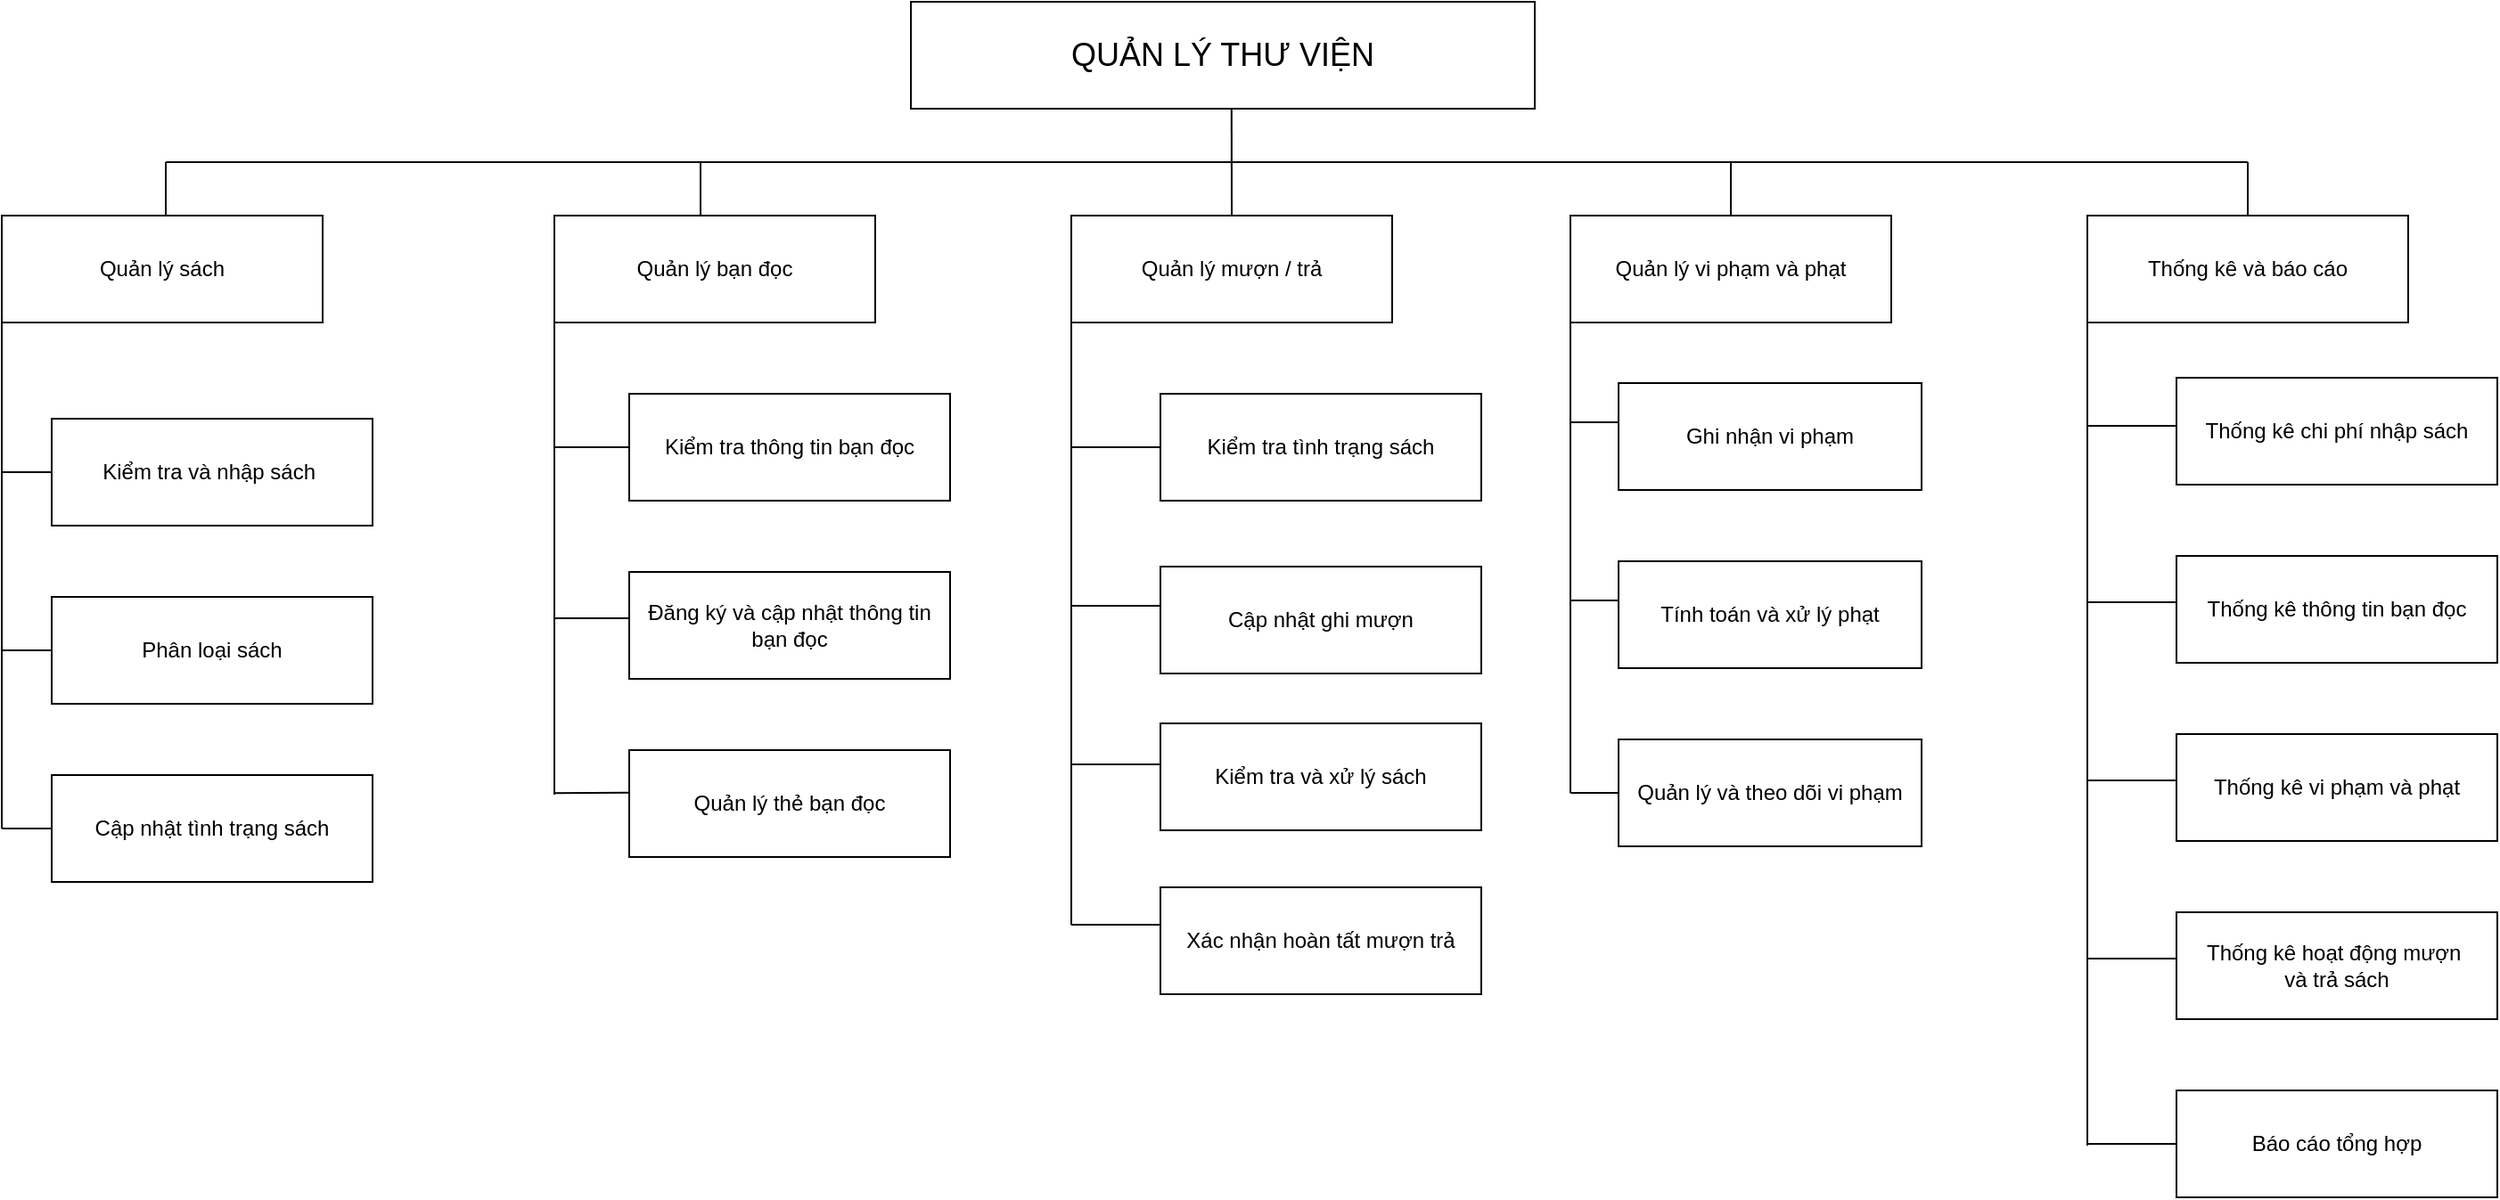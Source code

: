 <mxfile version="26.1.0" pages="3">
  <diagram name="Phân cấp chức năng" id="_n4B84nu8X2jc_6iNdUY">
    <mxGraphModel dx="1518" dy="614" grid="0" gridSize="10" guides="1" tooltips="1" connect="1" arrows="1" fold="1" page="1" pageScale="1" pageWidth="827" pageHeight="1169" math="0" shadow="0">
      <root>
        <mxCell id="0" />
        <mxCell id="1" parent="0" />
        <mxCell id="e5DzJvZXWIPCXWis4og--44" value="&lt;font style=&quot;font-size: 18px;&quot;&gt;QUẢN LÝ THƯ VIỆN&lt;/font&gt;" style="rounded=0;whiteSpace=wrap;html=1;" parent="1" vertex="1">
          <mxGeometry x="730" y="250" width="350" height="60" as="geometry" />
        </mxCell>
        <mxCell id="e5DzJvZXWIPCXWis4og--45" value="Thống kê và báo cáo" style="rounded=0;whiteSpace=wrap;html=1;" parent="1" vertex="1">
          <mxGeometry x="1390" y="370" width="180" height="60" as="geometry" />
        </mxCell>
        <mxCell id="e5DzJvZXWIPCXWis4og--46" value="Quản lý vi phạm và phạt" style="rounded=0;whiteSpace=wrap;html=1;" parent="1" vertex="1">
          <mxGeometry x="1100" y="370" width="180" height="60" as="geometry" />
        </mxCell>
        <mxCell id="e5DzJvZXWIPCXWis4og--47" value="Quản lý mượn / trả" style="rounded=0;whiteSpace=wrap;html=1;" parent="1" vertex="1">
          <mxGeometry x="820" y="370" width="180" height="60" as="geometry" />
        </mxCell>
        <mxCell id="e5DzJvZXWIPCXWis4og--48" value="Quản lý bạn đọc" style="rounded=0;whiteSpace=wrap;html=1;" parent="1" vertex="1">
          <mxGeometry x="530" y="370" width="180" height="60" as="geometry" />
        </mxCell>
        <mxCell id="e5DzJvZXWIPCXWis4og--49" value="Quản lý sách" style="rounded=0;whiteSpace=wrap;html=1;" parent="1" vertex="1">
          <mxGeometry x="220" y="370" width="180" height="60" as="geometry" />
        </mxCell>
        <mxCell id="e5DzJvZXWIPCXWis4og--50" value="Cập nhật tình trạng sách" style="rounded=0;whiteSpace=wrap;html=1;" parent="1" vertex="1">
          <mxGeometry x="248" y="684" width="180" height="60" as="geometry" />
        </mxCell>
        <mxCell id="e5DzJvZXWIPCXWis4og--51" value="Phân loại sách" style="rounded=0;whiteSpace=wrap;html=1;" parent="1" vertex="1">
          <mxGeometry x="248" y="584" width="180" height="60" as="geometry" />
        </mxCell>
        <mxCell id="e5DzJvZXWIPCXWis4og--52" value="Kiểm tra và nhập sách&amp;nbsp;" style="rounded=0;whiteSpace=wrap;html=1;" parent="1" vertex="1">
          <mxGeometry x="248" y="484" width="180" height="60" as="geometry" />
        </mxCell>
        <mxCell id="e5DzJvZXWIPCXWis4og--54" value="Quản lý thẻ bạn đọc" style="rounded=0;whiteSpace=wrap;html=1;" parent="1" vertex="1">
          <mxGeometry x="572" y="670" width="180" height="60" as="geometry" />
        </mxCell>
        <mxCell id="e5DzJvZXWIPCXWis4og--55" value="Đăng ký và cập nhật thông tin bạn đọc" style="rounded=0;whiteSpace=wrap;html=1;" parent="1" vertex="1">
          <mxGeometry x="572" y="570" width="180" height="60" as="geometry" />
        </mxCell>
        <mxCell id="e5DzJvZXWIPCXWis4og--56" value="Kiểm tra thông tin bạn đọc" style="rounded=0;whiteSpace=wrap;html=1;" parent="1" vertex="1">
          <mxGeometry x="572" y="470" width="180" height="60" as="geometry" />
        </mxCell>
        <mxCell id="e5DzJvZXWIPCXWis4og--57" value="Cập nhật ghi mượn" style="rounded=0;whiteSpace=wrap;html=1;" parent="1" vertex="1">
          <mxGeometry x="870" y="567" width="180" height="60" as="geometry" />
        </mxCell>
        <mxCell id="e5DzJvZXWIPCXWis4og--58" value="Kiểm tra tình trạng sách" style="rounded=0;whiteSpace=wrap;html=1;" parent="1" vertex="1">
          <mxGeometry x="870" y="470" width="180" height="60" as="geometry" />
        </mxCell>
        <mxCell id="e5DzJvZXWIPCXWis4og--59" value="Thống kê thông tin bạn đọc" style="rounded=0;whiteSpace=wrap;html=1;" parent="1" vertex="1">
          <mxGeometry x="1440" y="561" width="180" height="60" as="geometry" />
        </mxCell>
        <mxCell id="e5DzJvZXWIPCXWis4og--60" value="Thống kê chi phí nhập sách" style="rounded=0;whiteSpace=wrap;html=1;" parent="1" vertex="1">
          <mxGeometry x="1440" y="461" width="180" height="60" as="geometry" />
        </mxCell>
        <mxCell id="e5DzJvZXWIPCXWis4og--61" value="Ghi nhận vi phạm" style="whiteSpace=wrap;html=1;" parent="1" vertex="1">
          <mxGeometry x="1127" y="464" width="170" height="60" as="geometry" />
        </mxCell>
        <mxCell id="e5DzJvZXWIPCXWis4og--62" value="Tính toán và xử lý phạt" style="whiteSpace=wrap;html=1;" parent="1" vertex="1">
          <mxGeometry x="1127" y="564" width="170" height="60" as="geometry" />
        </mxCell>
        <mxCell id="e5DzJvZXWIPCXWis4og--63" value="" style="endArrow=none;html=1;rounded=0;" parent="1" edge="1">
          <mxGeometry width="50" height="50" relative="1" as="geometry">
            <mxPoint x="312" y="340" as="sourcePoint" />
            <mxPoint x="1480" y="340" as="targetPoint" />
            <Array as="points" />
          </mxGeometry>
        </mxCell>
        <mxCell id="e5DzJvZXWIPCXWis4og--64" value="" style="endArrow=none;html=1;rounded=0;exitX=0;exitY=1;exitDx=0;exitDy=0;" parent="1" edge="1" source="e5DzJvZXWIPCXWis4og--49">
          <mxGeometry width="50" height="50" relative="1" as="geometry">
            <mxPoint x="220" y="439" as="sourcePoint" />
            <mxPoint x="220" y="714" as="targetPoint" />
            <Array as="points" />
          </mxGeometry>
        </mxCell>
        <mxCell id="e5DzJvZXWIPCXWis4og--77" value="" style="endArrow=none;html=1;rounded=0;entryX=0.514;entryY=1;entryDx=0;entryDy=0;entryPerimeter=0;" parent="1" target="e5DzJvZXWIPCXWis4og--44" edge="1">
          <mxGeometry width="50" height="50" relative="1" as="geometry">
            <mxPoint x="910" y="370" as="sourcePoint" />
            <mxPoint x="935" y="320" as="targetPoint" />
            <Array as="points" />
          </mxGeometry>
        </mxCell>
        <mxCell id="e5DzJvZXWIPCXWis4og--86" value="Quản lý và theo dõi vi phạm" style="whiteSpace=wrap;html=1;" parent="1" vertex="1">
          <mxGeometry x="1127" y="664" width="170" height="60" as="geometry" />
        </mxCell>
        <mxCell id="a_NGk-5f53Yjyfvm1Tsn-2" value="Kiểm tra và xử lý sách" style="rounded=0;whiteSpace=wrap;html=1;" parent="1" vertex="1">
          <mxGeometry x="870" y="655" width="180" height="60" as="geometry" />
        </mxCell>
        <mxCell id="a_NGk-5f53Yjyfvm1Tsn-3" value="Xác nhận hoàn tất mượn trả" style="rounded=0;whiteSpace=wrap;html=1;" parent="1" vertex="1">
          <mxGeometry x="870" y="747" width="180" height="60" as="geometry" />
        </mxCell>
        <mxCell id="a_NGk-5f53Yjyfvm1Tsn-4" value="Thống kê vi phạm và phạt" style="rounded=0;whiteSpace=wrap;html=1;" parent="1" vertex="1">
          <mxGeometry x="1440" y="661" width="180" height="60" as="geometry" />
        </mxCell>
        <mxCell id="a_NGk-5f53Yjyfvm1Tsn-5" value="Thống kê hoạt động mượn&amp;nbsp;&lt;div&gt;và trả sách&lt;/div&gt;" style="rounded=0;whiteSpace=wrap;html=1;" parent="1" vertex="1">
          <mxGeometry x="1440" y="761" width="180" height="60" as="geometry" />
        </mxCell>
        <mxCell id="a_NGk-5f53Yjyfvm1Tsn-6" value="Báo cáo tổng hợp" style="rounded=0;whiteSpace=wrap;html=1;" parent="1" vertex="1">
          <mxGeometry x="1440" y="861" width="180" height="60" as="geometry" />
        </mxCell>
        <mxCell id="gLcyVrvfrJAAX0wr8fs8-7" value="" style="endArrow=none;html=1;rounded=0;entryX=0;entryY=0.5;entryDx=0;entryDy=0;" parent="1" target="e5DzJvZXWIPCXWis4og--56" edge="1">
          <mxGeometry width="50" height="50" relative="1" as="geometry">
            <mxPoint x="530" y="597" as="sourcePoint" />
            <mxPoint x="910" y="610" as="targetPoint" />
            <Array as="points">
              <mxPoint x="530" y="500" />
            </Array>
          </mxGeometry>
        </mxCell>
        <mxCell id="gLcyVrvfrJAAX0wr8fs8-9" value="" style="endArrow=none;html=1;rounded=0;entryX=0;entryY=0.5;entryDx=0;entryDy=0;" parent="1" edge="1">
          <mxGeometry width="50" height="50" relative="1" as="geometry">
            <mxPoint x="530" y="694.1" as="sourcePoint" />
            <mxPoint x="572" y="693.86" as="targetPoint" />
          </mxGeometry>
        </mxCell>
        <mxCell id="gLcyVrvfrJAAX0wr8fs8-12" value="" style="endArrow=none;html=1;rounded=0;" parent="1" edge="1">
          <mxGeometry width="50" height="50" relative="1" as="geometry">
            <mxPoint x="612" y="340" as="sourcePoint" />
            <mxPoint x="612" y="370" as="targetPoint" />
          </mxGeometry>
        </mxCell>
        <mxCell id="gLcyVrvfrJAAX0wr8fs8-13" value="" style="endArrow=none;html=1;rounded=0;entryX=0.5;entryY=0;entryDx=0;entryDy=0;" parent="1" target="e5DzJvZXWIPCXWis4og--46" edge="1">
          <mxGeometry width="50" height="50" relative="1" as="geometry">
            <mxPoint x="1190" y="340" as="sourcePoint" />
            <mxPoint x="910" y="610" as="targetPoint" />
          </mxGeometry>
        </mxCell>
        <mxCell id="gLcyVrvfrJAAX0wr8fs8-14" value="" style="endArrow=none;html=1;rounded=0;entryX=0.5;entryY=0;entryDx=0;entryDy=0;" parent="1" target="e5DzJvZXWIPCXWis4og--45" edge="1">
          <mxGeometry width="50" height="50" relative="1" as="geometry">
            <mxPoint x="1480" y="340" as="sourcePoint" />
            <mxPoint x="910" y="610" as="targetPoint" />
          </mxGeometry>
        </mxCell>
        <mxCell id="gLcyVrvfrJAAX0wr8fs8-23" value="" style="endArrow=none;html=1;rounded=0;" parent="1" edge="1">
          <mxGeometry width="50" height="50" relative="1" as="geometry">
            <mxPoint x="1100" y="586" as="sourcePoint" />
            <mxPoint x="1127" y="486" as="targetPoint" />
            <Array as="points">
              <mxPoint x="1100" y="486" />
            </Array>
          </mxGeometry>
        </mxCell>
        <mxCell id="gLcyVrvfrJAAX0wr8fs8-28" value="" style="endArrow=none;html=1;rounded=0;entryX=0;entryY=0.5;entryDx=0;entryDy=0;" parent="1" edge="1">
          <mxGeometry width="50" height="50" relative="1" as="geometry">
            <mxPoint x="1390" y="588" as="sourcePoint" />
            <mxPoint x="1440" y="488" as="targetPoint" />
            <Array as="points">
              <mxPoint x="1390" y="488" />
            </Array>
          </mxGeometry>
        </mxCell>
        <mxCell id="gLcyVrvfrJAAX0wr8fs8-29" value="" style="endArrow=none;html=1;rounded=0;entryX=0;entryY=0.5;entryDx=0;entryDy=0;" parent="1" edge="1">
          <mxGeometry width="50" height="50" relative="1" as="geometry">
            <mxPoint x="1390" y="687" as="sourcePoint" />
            <mxPoint x="1440" y="587" as="targetPoint" />
            <Array as="points">
              <mxPoint x="1390" y="587" />
            </Array>
          </mxGeometry>
        </mxCell>
        <mxCell id="gLcyVrvfrJAAX0wr8fs8-30" value="" style="endArrow=none;html=1;rounded=0;entryX=0;entryY=0.5;entryDx=0;entryDy=0;" parent="1" edge="1">
          <mxGeometry width="50" height="50" relative="1" as="geometry">
            <mxPoint x="1390" y="787" as="sourcePoint" />
            <mxPoint x="1440" y="687" as="targetPoint" />
            <Array as="points">
              <mxPoint x="1390" y="687" />
            </Array>
          </mxGeometry>
        </mxCell>
        <mxCell id="gLcyVrvfrJAAX0wr8fs8-31" value="" style="endArrow=none;html=1;rounded=0;entryX=0;entryY=0.5;entryDx=0;entryDy=0;" parent="1" edge="1">
          <mxGeometry width="50" height="50" relative="1" as="geometry">
            <mxPoint x="1390" y="892" as="sourcePoint" />
            <mxPoint x="1440" y="787" as="targetPoint" />
            <Array as="points">
              <mxPoint x="1390" y="787" />
            </Array>
          </mxGeometry>
        </mxCell>
        <mxCell id="kTkNBQ2CiYqTOgItUUKi-1" value="" style="endArrow=none;html=1;rounded=0;" edge="1" parent="1">
          <mxGeometry width="50" height="50" relative="1" as="geometry">
            <mxPoint x="312" y="370" as="sourcePoint" />
            <mxPoint x="312" y="340" as="targetPoint" />
          </mxGeometry>
        </mxCell>
        <mxCell id="kTkNBQ2CiYqTOgItUUKi-2" value="" style="endArrow=none;html=1;rounded=0;exitX=0;exitY=0.5;exitDx=0;exitDy=0;" edge="1" parent="1" source="e5DzJvZXWIPCXWis4og--52">
          <mxGeometry width="50" height="50" relative="1" as="geometry">
            <mxPoint x="675" y="682" as="sourcePoint" />
            <mxPoint x="220" y="514" as="targetPoint" />
          </mxGeometry>
        </mxCell>
        <mxCell id="kTkNBQ2CiYqTOgItUUKi-3" value="" style="endArrow=none;html=1;rounded=0;exitX=0;exitY=0.5;exitDx=0;exitDy=0;" edge="1" parent="1" source="e5DzJvZXWIPCXWis4og--51">
          <mxGeometry width="50" height="50" relative="1" as="geometry">
            <mxPoint x="675" y="782" as="sourcePoint" />
            <mxPoint x="220" y="614" as="targetPoint" />
          </mxGeometry>
        </mxCell>
        <mxCell id="kTkNBQ2CiYqTOgItUUKi-4" value="" style="endArrow=none;html=1;rounded=0;entryX=0;entryY=0.5;entryDx=0;entryDy=0;" edge="1" parent="1" target="e5DzJvZXWIPCXWis4og--50">
          <mxGeometry width="50" height="50" relative="1" as="geometry">
            <mxPoint x="220" y="714" as="sourcePoint" />
            <mxPoint x="725" y="732" as="targetPoint" />
          </mxGeometry>
        </mxCell>
        <mxCell id="kTkNBQ2CiYqTOgItUUKi-8" value="" style="endArrow=none;html=1;rounded=0;entryX=0;entryY=1;entryDx=0;entryDy=0;" edge="1" parent="1" target="e5DzJvZXWIPCXWis4og--45">
          <mxGeometry width="50" height="50" relative="1" as="geometry">
            <mxPoint x="1390" y="488" as="sourcePoint" />
            <mxPoint x="1323" y="483" as="targetPoint" />
          </mxGeometry>
        </mxCell>
        <mxCell id="kTkNBQ2CiYqTOgItUUKi-10" value="" style="endArrow=none;html=1;rounded=0;entryX=0;entryY=0.5;entryDx=0;entryDy=0;" edge="1" parent="1" target="a_NGk-5f53Yjyfvm1Tsn-6">
          <mxGeometry width="50" height="50" relative="1" as="geometry">
            <mxPoint x="1390" y="891" as="sourcePoint" />
            <mxPoint x="1323" y="783" as="targetPoint" />
          </mxGeometry>
        </mxCell>
        <mxCell id="kTkNBQ2CiYqTOgItUUKi-11" value="" style="endArrow=none;html=1;rounded=0;" edge="1" parent="1">
          <mxGeometry width="50" height="50" relative="1" as="geometry">
            <mxPoint x="1100" y="694" as="sourcePoint" />
            <mxPoint x="1127" y="586" as="targetPoint" />
            <Array as="points">
              <mxPoint x="1100" y="586" />
            </Array>
          </mxGeometry>
        </mxCell>
        <mxCell id="kTkNBQ2CiYqTOgItUUKi-13" value="" style="endArrow=none;html=1;rounded=0;exitX=0;exitY=0.5;exitDx=0;exitDy=0;" edge="1" parent="1" source="e5DzJvZXWIPCXWis4og--86">
          <mxGeometry width="50" height="50" relative="1" as="geometry">
            <mxPoint x="1152" y="668" as="sourcePoint" />
            <mxPoint x="1100" y="694" as="targetPoint" />
          </mxGeometry>
        </mxCell>
        <mxCell id="kTkNBQ2CiYqTOgItUUKi-14" value="" style="endArrow=none;html=1;rounded=0;entryX=0;entryY=1;entryDx=0;entryDy=0;" edge="1" parent="1" target="e5DzJvZXWIPCXWis4og--46">
          <mxGeometry width="50" height="50" relative="1" as="geometry">
            <mxPoint x="1100" y="489" as="sourcePoint" />
            <mxPoint x="1235" y="521" as="targetPoint" />
          </mxGeometry>
        </mxCell>
        <mxCell id="kTkNBQ2CiYqTOgItUUKi-15" value="" style="endArrow=none;html=1;rounded=0;entryX=0;entryY=0.5;entryDx=0;entryDy=0;" edge="1" parent="1" target="e5DzJvZXWIPCXWis4og--58">
          <mxGeometry width="50" height="50" relative="1" as="geometry">
            <mxPoint x="820" y="590" as="sourcePoint" />
            <mxPoint x="978" y="602" as="targetPoint" />
            <Array as="points">
              <mxPoint x="820" y="500" />
            </Array>
          </mxGeometry>
        </mxCell>
        <mxCell id="kTkNBQ2CiYqTOgItUUKi-16" value="" style="endArrow=none;html=1;rounded=0;entryX=0;entryY=1;entryDx=0;entryDy=0;" edge="1" parent="1" target="e5DzJvZXWIPCXWis4og--47">
          <mxGeometry width="50" height="50" relative="1" as="geometry">
            <mxPoint x="820" y="501" as="sourcePoint" />
            <mxPoint x="910" y="450" as="targetPoint" />
          </mxGeometry>
        </mxCell>
        <mxCell id="kTkNBQ2CiYqTOgItUUKi-17" value="" style="endArrow=none;html=1;rounded=0;entryX=0;entryY=0.5;entryDx=0;entryDy=0;" edge="1" parent="1">
          <mxGeometry width="50" height="50" relative="1" as="geometry">
            <mxPoint x="820" y="679" as="sourcePoint" />
            <mxPoint x="870" y="589" as="targetPoint" />
            <Array as="points">
              <mxPoint x="820" y="589" />
            </Array>
          </mxGeometry>
        </mxCell>
        <mxCell id="kTkNBQ2CiYqTOgItUUKi-18" value="" style="endArrow=none;html=1;rounded=0;entryX=0;entryY=0.5;entryDx=0;entryDy=0;" edge="1" parent="1">
          <mxGeometry width="50" height="50" relative="1" as="geometry">
            <mxPoint x="820" y="768" as="sourcePoint" />
            <mxPoint x="870" y="678" as="targetPoint" />
            <Array as="points">
              <mxPoint x="820" y="678" />
            </Array>
          </mxGeometry>
        </mxCell>
        <mxCell id="kTkNBQ2CiYqTOgItUUKi-19" value="" style="endArrow=none;html=1;rounded=0;" edge="1" parent="1">
          <mxGeometry width="50" height="50" relative="1" as="geometry">
            <mxPoint x="820" y="768" as="sourcePoint" />
            <mxPoint x="870" y="768" as="targetPoint" />
          </mxGeometry>
        </mxCell>
        <mxCell id="kTkNBQ2CiYqTOgItUUKi-20" value="" style="endArrow=none;html=1;rounded=0;entryX=0;entryY=1;entryDx=0;entryDy=0;" edge="1" parent="1" target="e5DzJvZXWIPCXWis4og--48">
          <mxGeometry width="50" height="50" relative="1" as="geometry">
            <mxPoint x="530" y="500" as="sourcePoint" />
            <mxPoint x="640" y="498" as="targetPoint" />
          </mxGeometry>
        </mxCell>
        <mxCell id="kTkNBQ2CiYqTOgItUUKi-21" value="" style="endArrow=none;html=1;rounded=0;entryX=0;entryY=0.5;entryDx=0;entryDy=0;" edge="1" parent="1">
          <mxGeometry width="50" height="50" relative="1" as="geometry">
            <mxPoint x="530" y="695" as="sourcePoint" />
            <mxPoint x="572" y="596" as="targetPoint" />
            <Array as="points">
              <mxPoint x="530" y="596" />
            </Array>
          </mxGeometry>
        </mxCell>
      </root>
    </mxGraphModel>
  </diagram>
  <diagram id="UzugZuTI9vcx36ahF7vp" name="Luồng DL mức ngữ cảnh">
    <mxGraphModel dx="1347" dy="522" grid="0" gridSize="10" guides="1" tooltips="1" connect="1" arrows="1" fold="1" page="0" pageScale="1" pageWidth="827" pageHeight="1169" math="0" shadow="0">
      <root>
        <mxCell id="0" />
        <mxCell id="1" parent="0" />
        <mxCell id="zxENbvOTIosoogbQQqjV-1" value="&lt;span style=&quot;color: rgba(0, 0, 0, 0); font-family: monospace; font-size: 0px; text-align: start;&quot;&gt;%3CmxGraphModel%3E%3Croot%3E%3CmxCell%20id%3D%220%22%2F%3E%3CmxCell%20id%3D%221%22%20parent%3D%220%22%2F%3E%3CmxCell%20id%3D%222%22%20value%3D%22%22%20style%3D%22endArrow%3Dclassic%3Bhtml%3D1%3Brounded%3D0%3BentryX%3D0.806%3BentryY%3D0.073%3BentryDx%3D0%3BentryDy%3D0%3BentryPerimeter%3D0%3B%22%20edge%3D%221%22%20target%3D%224%22%20parent%3D%221%22%3E%3CmxGeometry%20width%3D%2250%22%20height%3D%2250%22%20relative%3D%221%22%20as%3D%22geometry%22%3E%3CmxPoint%20x%3D%22940%22%20y%3D%22911%22%20as%3D%22sourcePoint%22%2F%3E%3CmxPoint%20x%3D%22630%22%20y%3D%22900%22%20as%3D%22targetPoint%22%2F%3E%3CArray%20as%3D%22points%22%3E%3CmxPoint%20x%3D%22940%22%20y%3D%22850%22%2F%3E%3CmxPoint%20x%3D%22660%22%20y%3D%22850%22%2F%3E%3C%2FArray%3E%3C%2FmxGeometry%3E%3C%2FmxCell%3E%3CmxCell%20id%3D%223%22%20value%3D%22S%C6%A1%20%C4%91%E1%BB%93%20lu%E1%BB%93ng%20d%E1%BB%AF%20li%E1%BB%87u%20m%E1%BB%A9c%20ng%E1%BB%AF%20c%E1%BA%A3nh%26amp%3Bnbsp%3B%22%20style%3D%22text%3Bhtml%3D1%3Balign%3Dcenter%3BverticalAlign%3Dmiddle%3Bresizable%3D0%3Bpoints%3D%5B%5D%3Bautosize%3D1%3BstrokeColor%3Dnone%3BfillColor%3Dnone%3B%22%20vertex%3D%221%22%20parent%3D%221%22%3E%3CmxGeometry%20x%3D%225%22%20y%3D%22780%22%20width%3D%22210%22%20height%3D%2230%22%20as%3D%22geometry%22%2F%3E%3C%2FmxCell%3E%3CmxCell%20id%3D%224%22%20value%3D%22H%E1%BB%86%20TH%E1%BB%90NG%20QU%E1%BA%A2N%20L%C3%9D%20TH%C6%AF%20VI%E1%BB%86N%22%20style%3D%22ellipse%3BwhiteSpace%3Dwrap%3Bhtml%3D1%3B%22%20vertex%3D%221%22%20parent%3D%221%22%3E%3CmxGeometry%20x%3D%22450%22%20y%3D%22890%22%20width%3D%22260%22%20height%3D%22110%22%20as%3D%22geometry%22%2F%3E%3C%2FmxCell%3E%3CmxCell%20id%3D%225%22%20value%3D%22B%E1%BA%A0N%20%C4%90%E1%BB%8CC%22%20style%3D%22rounded%3D0%3BwhiteSpace%3Dwrap%3Bhtml%3D1%3B%22%20vertex%3D%221%22%20parent%3D%221%22%3E%3CmxGeometry%20x%3D%22150%22%20y%3D%22915%22%20width%3D%22170%22%20height%3D%2260%22%20as%3D%22geometry%22%2F%3E%3C%2FmxCell%3E%3CmxCell%20id%3D%226%22%20value%3D%22NH%C3%80%20CUNG%20C%E1%BA%A4P%22%20style%3D%22rounded%3D0%3BwhiteSpace%3Dwrap%3Bhtml%3D1%3B%22%20vertex%3D%221%22%20parent%3D%221%22%3E%3CmxGeometry%20x%3D%22890%22%20y%3D%22910%22%20width%3D%22170%22%20height%3D%2260%22%20as%3D%22geometry%22%2F%3E%3C%2FmxCell%3E%3CmxCell%20id%3D%227%22%20value%3D%22Danh%20s%C3%A1ch%20t%C3%A0i%20li%E1%BB%87u%20b%E1%BB%95%20sung%22%20style%3D%22text%3Bhtml%3D1%3Balign%3Dcenter%3BverticalAlign%3Dmiddle%3Bresizable%3D0%3Bpoints%3D%5B%5D%3Bautosize%3D1%3BstrokeColor%3Dnone%3BfillColor%3Dnone%3B%22%20vertex%3D%221%22%20parent%3D%221%22%3E%3CmxGeometry%20x%3D%22710%22%20y%3D%22780%22%20width%3D%22160%22%20height%3D%2230%22%20as%3D%22geometry%22%2F%3E%3C%2FmxCell%3E%3CmxCell%20id%3D%228%22%20value%3D%22%22%20style%3D%22endArrow%3Dclassic%3Bhtml%3D1%3Brounded%3D0%3BexitX%3D0.541%3BexitY%3D-0.04%3BexitDx%3D0%3BexitDy%3D0%3BexitPerimeter%3D0%3B%22%20edge%3D%221%22%20source%3D%226%22%20parent%3D%221%22%3E%3CmxGeometry%20width%3D%2250%22%20height%3D%2250%22%20relative%3D%221%22%20as%3D%22geometry%22%3E%3CmxPoint%20x%3D%22980%22%20y%3D%22900%22%20as%3D%22sourcePoint%22%2F%3E%3CmxPoint%20x%3D%22620%22%20y%3D%22890%22%20as%3D%22targetPoint%22%2F%3E%3CArray%20as%3D%22points%22%3E%3CmxPoint%20x%3D%22980%22%20y%3D%22810%22%2F%3E%3CmxPoint%20x%3D%22620%22%20y%3D%22810%22%2F%3E%3C%2FArray%3E%3C%2FmxGeometry%3E%3C%2FmxCell%3E%3CmxCell%20id%3D%229%22%20value%3D%22Th%C3%B4ng%20tin%20ph%E1%BA%A3n%20h%E1%BB%93i%22%20style%3D%22text%3Bhtml%3D1%3Balign%3Dcenter%3BverticalAlign%3Dmiddle%3Bresizable%3D0%3Bpoints%3D%5B%5D%3Bautosize%3D1%3BstrokeColor%3Dnone%3BfillColor%3Dnone%3B%22%20vertex%3D%221%22%20parent%3D%221%22%3E%3CmxGeometry%20x%3D%22740%22%20y%3D%22820%22%20width%3D%22120%22%20height%3D%2230%22%20as%3D%22geometry%22%2F%3E%3C%2FmxCell%3E%3CmxCell%20id%3D%2210%22%20value%3D%22%22%20style%3D%22endArrow%3Dclassic%3Bhtml%3D1%3Brounded%3D0%3B%22%20edge%3D%221%22%20parent%3D%221%22%3E%3CmxGeometry%20width%3D%2250%22%20height%3D%2250%22%20relative%3D%221%22%20as%3D%22geometry%22%3E%3CmxPoint%20x%3D%22940%22%20y%3D%22980%22%20as%3D%22sourcePoint%22%2F%3E%3CmxPoint%20x%3D%22661%22%20y%3D%22990%22%20as%3D%22targetPoint%22%2F%3E%3CArray%20as%3D%22points%22%3E%3CmxPoint%20x%3D%22940%22%20y%3D%221040%22%2F%3E%3CmxPoint%20x%3D%22800%22%20y%3D%221040%22%2F%3E%3CmxPoint%20x%3D%22661%22%20y%3D%221040%22%2F%3E%3C%2FArray%3E%3C%2FmxGeometry%3E%3C%2FmxCell%3E%3CmxCell%20id%3D%2211%22%20value%3D%22%22%20style%3D%22endArrow%3Dclassic%3Bhtml%3D1%3Brounded%3D0%3BexitX%3D0.541%3BexitY%3D1.053%3BexitDx%3D0%3BexitDy%3D0%3BexitPerimeter%3D0%3BentryX%3D0.649%3BentryY%3D1.018%3BentryDx%3D0%3BentryDy%3D0%3BentryPerimeter%3D0%3B%22%20edge%3D%221%22%20source%3D%226%22%20target%3D%224%22%20parent%3D%221%22%3E%3CmxGeometry%20width%3D%2250%22%20height%3D%2250%22%20relative%3D%221%22%20as%3D%22geometry%22%3E%3CmxPoint%20x%3D%22992%22%20y%3D%22918%22%20as%3D%22sourcePoint%22%2F%3E%3CmxPoint%20x%3D%22630%22%20y%3D%22900%22%20as%3D%22targetPoint%22%2F%3E%3CArray%20as%3D%22points%22%3E%3CmxPoint%20x%3D%22980%22%20y%3D%221080%22%2F%3E%3CmxPoint%20x%3D%22620%22%20y%3D%221080%22%2F%3E%3C%2FArray%3E%3C%2FmxGeometry%3E%3C%2FmxCell%3E%3CmxCell%20id%3D%2212%22%20value%3D%22S%C3%A1ch%20%2B%20phi%E1%BA%BFu%20thanh%20to%C3%A1n%22%20style%3D%22text%3Bhtml%3D1%3Balign%3Dcenter%3BverticalAlign%3Dmiddle%3Bresizable%3D0%3Bpoints%3D%5B%5D%3Bautosize%3D1%3BstrokeColor%3Dnone%3BfillColor%3Dnone%3B%22%20vertex%3D%221%22%20parent%3D%221%22%3E%3CmxGeometry%20x%3D%22725%22%20y%3D%221010%22%20width%3D%22150%22%20height%3D%2230%22%20as%3D%22geometry%22%2F%3E%3C%2FmxCell%3E%3CmxCell%20id%3D%2213%22%20value%3D%22Ti%E1%BB%81n%20%2B%20h%C3%B3a%20%C4%91%C6%A1n%22%20style%3D%22text%3Bhtml%3D1%3Balign%3Dcenter%3BverticalAlign%3Dmiddle%3Bresizable%3D0%3Bpoints%3D%5B%5D%3Bautosize%3D1%3BstrokeColor%3Dnone%3BfillColor%3Dnone%3B%22%20vertex%3D%221%22%20parent%3D%221%22%3E%3CmxGeometry%20x%3D%22750%22%20y%3D%221050%22%20width%3D%22100%22%20height%3D%2230%22%20as%3D%22geometry%22%2F%3E%3C%2FmxCell%3E%3C%2Froot%3E%3C%2FmxGraphModel%3E&lt;/span&gt;&lt;span style=&quot;color: rgba(0, 0, 0, 0); font-family: monospace; font-size: 0px; text-align: start;&quot;&gt;%3CmxGraphModel%3E%3Croot%3E%3CmxCell%20id%3D%220%22%2F%3E%3CmxCell%20id%3D%221%22%20parent%3D%220%22%2F%3E%3CmxCell%20id%3D%222%22%20value%3D%22%22%20style%3D%22endArrow%3Dclassic%3Bhtml%3D1%3Brounded%3D0%3BentryX%3D0.806%3BentryY%3D0.073%3BentryDx%3D0%3BentryDy%3D0%3BentryPerimeter%3D0%3B%22%20edge%3D%221%22%20target%3D%224%22%20parent%3D%221%22%3E%3CmxGeometry%20width%3D%2250%22%20height%3D%2250%22%20relative%3D%221%22%20as%3D%22geometry%22%3E%3CmxPoint%20x%3D%22940%22%20y%3D%22911%22%20as%3D%22sourcePoint%22%2F%3E%3CmxPoint%20x%3D%22630%22%20y%3D%22900%22%20as%3D%22targetPoint%22%2F%3E%3CArray%20as%3D%22points%22%3E%3CmxPoint%20x%3D%22940%22%20y%3D%22850%22%2F%3E%3CmxPoint%20x%3D%22660%22%20y%3D%22850%22%2F%3E%3C%2FArray%3E%3C%2FmxGeometry%3E%3C%2FmxCell%3E%3CmxCell%20id%3D%223%22%20value%3D%22S%C6%A1%20%C4%91%E1%BB%93%20lu%E1%BB%93ng%20d%E1%BB%AF%20li%E1%BB%87u%20m%E1%BB%A9c%20ng%E1%BB%AF%20c%E1%BA%A3nh%26amp%3Bnbsp%3B%22%20style%3D%22text%3Bhtml%3D1%3Balign%3Dcenter%3BverticalAlign%3Dmiddle%3Bresizable%3D0%3Bpoints%3D%5B%5D%3Bautosize%3D1%3BstrokeColor%3Dnone%3BfillColor%3Dnone%3B%22%20vertex%3D%221%22%20parent%3D%221%22%3E%3CmxGeometry%20x%3D%225%22%20y%3D%22780%22%20width%3D%22210%22%20height%3D%2230%22%20as%3D%22geometry%22%2F%3E%3C%2FmxCell%3E%3CmxCell%20id%3D%224%22%20value%3D%22H%E1%BB%86%20TH%E1%BB%90NG%20QU%E1%BA%A2N%20L%C3%9D%20TH%C6%AF%20VI%E1%BB%86N%22%20style%3D%22ellipse%3BwhiteSpace%3Dwrap%3Bhtml%3D1%3B%22%20vertex%3D%221%22%20parent%3D%221%22%3E%3CmxGeometry%20x%3D%22450%22%20y%3D%22890%22%20width%3D%22260%22%20height%3D%22110%22%20as%3D%22geometry%22%2F%3E%3C%2FmxCell%3E%3CmxCell%20id%3D%225%22%20value%3D%22B%E1%BA%A0N%20%C4%90%E1%BB%8CC%22%20style%3D%22rounded%3D0%3BwhiteSpace%3Dwrap%3Bhtml%3D1%3B%22%20vertex%3D%221%22%20parent%3D%221%22%3E%3CmxGeometry%20x%3D%22150%22%20y%3D%22915%22%20width%3D%22170%22%20height%3D%2260%22%20as%3D%22geometry%22%2F%3E%3C%2FmxCell%3E%3CmxCell%20id%3D%226%22%20value%3D%22NH%C3%80%20CUNG%20C%E1%BA%A4P%22%20style%3D%22rounded%3D0%3BwhiteSpace%3Dwrap%3Bhtml%3D1%3B%22%20vertex%3D%221%22%20parent%3D%221%22%3E%3CmxGeometry%20x%3D%22890%22%20y%3D%22910%22%20width%3D%22170%22%20height%3D%2260%22%20as%3D%22geometry%22%2F%3E%3C%2FmxCell%3E%3CmxCell%20id%3D%227%22%20value%3D%22Danh%20s%C3%A1ch%20t%C3%A0i%20li%E1%BB%87u%20b%E1%BB%95%20sung%22%20style%3D%22text%3Bhtml%3D1%3Balign%3Dcenter%3BverticalAlign%3Dmiddle%3Bresizable%3D0%3Bpoints%3D%5B%5D%3Bautosize%3D1%3BstrokeColor%3Dnone%3BfillColor%3Dnone%3B%22%20vertex%3D%221%22%20parent%3D%221%22%3E%3CmxGeometry%20x%3D%22710%22%20y%3D%22780%22%20width%3D%22160%22%20height%3D%2230%22%20as%3D%22geometry%22%2F%3E%3C%2FmxCell%3E%3CmxCell%20id%3D%228%22%20value%3D%22%22%20style%3D%22endArrow%3Dclassic%3Bhtml%3D1%3Brounded%3D0%3BexitX%3D0.541%3BexitY%3D-0.04%3BexitDx%3D0%3BexitDy%3D0%3BexitPerimeter%3D0%3B%22%20edge%3D%221%22%20source%3D%226%22%20parent%3D%221%22%3E%3CmxGeometry%20width%3D%2250%22%20height%3D%2250%22%20relative%3D%221%22%20as%3D%22geometry%22%3E%3CmxPoint%20x%3D%22980%22%20y%3D%22900%22%20as%3D%22sourcePoint%22%2F%3E%3CmxPoint%20x%3D%22620%22%20y%3D%22890%22%20as%3D%22targetPoint%22%2F%3E%3CArray%20as%3D%22points%22%3E%3CmxPoint%20x%3D%22980%22%20y%3D%22810%22%2F%3E%3CmxPoint%20x%3D%22620%22%20y%3D%22810%22%2F%3E%3C%2FArray%3E%3C%2FmxGeometry%3E%3C%2FmxCell%3E%3CmxCell%20id%3D%229%22%20value%3D%22Th%C3%B4ng%20tin%20ph%E1%BA%A3n%20h%E1%BB%93i%22%20style%3D%22text%3Bhtml%3D1%3Balign%3Dcenter%3BverticalAlign%3Dmiddle%3Bresizable%3D0%3Bpoints%3D%5B%5D%3Bautosize%3D1%3BstrokeColor%3Dnone%3BfillColor%3Dnone%3B%22%20vertex%3D%221%22%20parent%3D%221%22%3E%3CmxGeometry%20x%3D%22740%22%20y%3D%22820%22%20width%3D%22120%22%20height%3D%2230%22%20as%3D%22geometry%22%2F%3E%3C%2FmxCell%3E%3CmxCell%20id%3D%2210%22%20value%3D%22%22%20style%3D%22endArrow%3Dclassic%3Bhtml%3D1%3Brounded%3D0%3B%22%20edge%3D%221%22%20parent%3D%221%22%3E%3CmxGeometry%20width%3D%2250%22%20height%3D%2250%22%20relative%3D%221%22%20as%3D%22geometry%22%3E%3CmxPoint%20x%3D%22940%22%20y%3D%22980%22%20as%3D%22sourcePoint%22%2F%3E%3CmxPoint%20x%3D%22661%22%20y%3D%22990%22%20as%3D%22targetPoint%22%2F%3E%3CArray%20as%3D%22points%22%3E%3CmxPoint%20x%3D%22940%22%20y%3D%221040%22%2F%3E%3CmxPoint%20x%3D%22800%22%20y%3D%221040%22%2F%3E%3CmxPoint%20x%3D%22661%22%20y%3D%221040%22%2F%3E%3C%2FArray%3E%3C%2FmxGeometry%3E%3C%2FmxCell%3E%3CmxCell%20id%3D%2211%22%20value%3D%22%22%20style%3D%22endArrow%3Dclassic%3Bhtml%3D1%3Brounded%3D0%3BexitX%3D0.541%3BexitY%3D1.053%3BexitDx%3D0%3BexitDy%3D0%3BexitPerimeter%3D0%3BentryX%3D0.649%3BentryY%3D1.018%3BentryDx%3D0%3BentryDy%3D0%3BentryPerimeter%3D0%3B%22%20edge%3D%221%22%20source%3D%226%22%20target%3D%224%22%20parent%3D%221%22%3E%3CmxGeometry%20width%3D%2250%22%20height%3D%2250%22%20relative%3D%221%22%20as%3D%22geometry%22%3E%3CmxPoint%20x%3D%22992%22%20y%3D%22918%22%20as%3D%22sourcePoint%22%2F%3E%3CmxPoint%20x%3D%22630%22%20y%3D%22900%22%20as%3D%22targetPoint%22%2F%3E%3CArray%20as%3D%22points%22%3E%3CmxPoint%20x%3D%22980%22%20y%3D%221080%22%2F%3E%3CmxPoint%20x%3D%22620%22%20y%3D%221080%22%2F%3E%3C%2FArray%3E%3C%2FmxGeometry%3E%3C%2FmxCell%3E%3CmxCell%20id%3D%2212%22%20value%3D%22S%C3%A1ch%20%2B%20phi%E1%BA%BFu%20thanh%20to%C3%A1n%22%20style%3D%22text%3Bhtml%3D1%3Balign%3Dcenter%3BverticalAlign%3Dmiddle%3Bresizable%3D0%3Bpoints%3D%5B%5D%3Bautosize%3D1%3BstrokeColor%3Dnone%3BfillColor%3Dnone%3B%22%20vertex%3D%221%22%20parent%3D%221%22%3E%3CmxGeometry%20x%3D%22725%22%20y%3D%221010%22%20width%3D%22150%22%20height%3D%2230%22%20as%3D%22geometry%22%2F%3E%3C%2FmxCell%3E%3CmxCell%20id%3D%2213%22%20value%3D%22Ti%E1%BB%81n%20%2B%20h%C3%B3a%20%C4%91%C6%A1n%22%20style%3D%22text%3Bhtml%3D1%3Balign%3Dcenter%3BverticalAlign%3Dmiddle%3Bresizable%3D0%3Bpoints%3D%5B%5D%3Bautosize%3D1%3BstrokeColor%3Dnone%3BfillColor%3Dnone%3B%22%20vertex%3D%221%22%20parent%3D%221%22%3E%3CmxGeometry%20x%3D%22750%22%20y%3D%221050%22%20width%3D%22100%22%20height%3D%2230%22%20as%3D%22geometry%22%2F%3E%3C%2FmxCell%3E%3C%2Froot%3E%3C%2FmxGraphModel%3E&lt;/span&gt;" style="text;html=1;align=center;verticalAlign=middle;resizable=0;points=[];autosize=1;strokeColor=none;fillColor=none;" parent="1" vertex="1">
          <mxGeometry x="110" y="28" width="20" height="30" as="geometry" />
        </mxCell>
        <mxCell id="zxENbvOTIosoogbQQqjV-14" value="" style="endArrow=classic;html=1;rounded=0;entryX=0.806;entryY=0.073;entryDx=0;entryDy=0;entryPerimeter=0;" parent="1" target="zxENbvOTIosoogbQQqjV-16" edge="1">
          <mxGeometry width="50" height="50" relative="1" as="geometry">
            <mxPoint x="1195" y="481" as="sourcePoint" />
            <mxPoint x="885" y="470" as="targetPoint" />
            <Array as="points">
              <mxPoint x="1195" y="420" />
              <mxPoint x="915" y="420" />
            </Array>
          </mxGeometry>
        </mxCell>
        <mxCell id="zxENbvOTIosoogbQQqjV-16" value="HỆ THỐNG QUẢN LÝ THƯ VIỆN" style="ellipse;whiteSpace=wrap;html=1;" parent="1" vertex="1">
          <mxGeometry x="705" y="460" width="260" height="110" as="geometry" />
        </mxCell>
        <mxCell id="zxENbvOTIosoogbQQqjV-17" value="BẠN ĐỌC" style="rounded=0;whiteSpace=wrap;html=1;" parent="1" vertex="1">
          <mxGeometry x="405" y="485" width="170" height="60" as="geometry" />
        </mxCell>
        <mxCell id="zxENbvOTIosoogbQQqjV-18" value="NHÀ CUNG CẤP" style="rounded=0;whiteSpace=wrap;html=1;" parent="1" vertex="1">
          <mxGeometry x="1145" y="480" width="170" height="60" as="geometry" />
        </mxCell>
        <mxCell id="zxENbvOTIosoogbQQqjV-19" value="Danh sách tài liệu bổ sung" style="text;html=1;align=center;verticalAlign=middle;resizable=0;points=[];autosize=1;strokeColor=none;fillColor=none;" parent="1" vertex="1">
          <mxGeometry x="965" y="350" width="160" height="30" as="geometry" />
        </mxCell>
        <mxCell id="zxENbvOTIosoogbQQqjV-20" value="" style="endArrow=classic;html=1;rounded=0;exitX=0.541;exitY=-0.04;exitDx=0;exitDy=0;exitPerimeter=0;" parent="1" source="zxENbvOTIosoogbQQqjV-18" edge="1">
          <mxGeometry width="50" height="50" relative="1" as="geometry">
            <mxPoint x="1235" y="470" as="sourcePoint" />
            <mxPoint x="875" y="460" as="targetPoint" />
            <Array as="points">
              <mxPoint x="1235" y="380" />
              <mxPoint x="875" y="380" />
            </Array>
          </mxGeometry>
        </mxCell>
        <mxCell id="zxENbvOTIosoogbQQqjV-21" value="Thông tin phản hồi" style="text;html=1;align=center;verticalAlign=middle;resizable=0;points=[];autosize=1;strokeColor=none;fillColor=none;" parent="1" vertex="1">
          <mxGeometry x="995" y="390" width="120" height="30" as="geometry" />
        </mxCell>
        <mxCell id="zxENbvOTIosoogbQQqjV-22" value="" style="endArrow=classic;html=1;rounded=0;" parent="1" edge="1">
          <mxGeometry width="50" height="50" relative="1" as="geometry">
            <mxPoint x="1195" y="550" as="sourcePoint" />
            <mxPoint x="916" y="560" as="targetPoint" />
            <Array as="points">
              <mxPoint x="1195" y="610" />
              <mxPoint x="1055" y="610" />
              <mxPoint x="916" y="610" />
            </Array>
          </mxGeometry>
        </mxCell>
        <mxCell id="zxENbvOTIosoogbQQqjV-23" value="" style="endArrow=classic;html=1;rounded=0;exitX=0.541;exitY=1.053;exitDx=0;exitDy=0;exitPerimeter=0;entryX=0.649;entryY=1.018;entryDx=0;entryDy=0;entryPerimeter=0;" parent="1" source="zxENbvOTIosoogbQQqjV-18" target="zxENbvOTIosoogbQQqjV-16" edge="1">
          <mxGeometry width="50" height="50" relative="1" as="geometry">
            <mxPoint x="1247" y="488" as="sourcePoint" />
            <mxPoint x="885" y="470" as="targetPoint" />
            <Array as="points">
              <mxPoint x="1235" y="650" />
              <mxPoint x="875" y="650" />
            </Array>
          </mxGeometry>
        </mxCell>
        <mxCell id="zxENbvOTIosoogbQQqjV-24" value="Sách + phiếu thanh toán" style="text;html=1;align=center;verticalAlign=middle;resizable=0;points=[];autosize=1;strokeColor=none;fillColor=none;" parent="1" vertex="1">
          <mxGeometry x="980" y="580" width="150" height="30" as="geometry" />
        </mxCell>
        <mxCell id="zxENbvOTIosoogbQQqjV-25" value="Tiền + hóa đơn" style="text;html=1;align=center;verticalAlign=middle;resizable=0;points=[];autosize=1;strokeColor=none;fillColor=none;" parent="1" vertex="1">
          <mxGeometry x="1005" y="620" width="100" height="30" as="geometry" />
        </mxCell>
        <mxCell id="-xqAsG-h4JMWLZSZvGeQ-9" value="" style="endArrow=classic;html=1;rounded=0;" edge="1" parent="1">
          <mxGeometry width="50" height="50" relative="1" as="geometry">
            <mxPoint x="767" y="469" as="sourcePoint" />
            <mxPoint x="527" y="478" as="targetPoint" />
            <Array as="points">
              <mxPoint x="767" y="440" />
              <mxPoint x="527" y="438" />
            </Array>
          </mxGeometry>
        </mxCell>
        <mxCell id="-xqAsG-h4JMWLZSZvGeQ-10" value="" style="endArrow=classic;html=1;rounded=0;" edge="1" parent="1">
          <mxGeometry width="50" height="50" relative="1" as="geometry">
            <mxPoint x="765" y="564" as="sourcePoint" />
            <mxPoint x="525" y="552" as="targetPoint" />
            <Array as="points">
              <mxPoint x="765" y="585.98" />
              <mxPoint x="525" y="583.98" />
            </Array>
          </mxGeometry>
        </mxCell>
        <mxCell id="-xqAsG-h4JMWLZSZvGeQ-13" value="" style="edgeStyle=segmentEdgeStyle;endArrow=classic;html=1;curved=0;rounded=0;endSize=8;startSize=8;" edge="1" parent="1">
          <mxGeometry width="50" height="50" relative="1" as="geometry">
            <mxPoint x="491" y="476" as="sourcePoint" />
            <mxPoint x="785" y="460" as="targetPoint" />
            <Array as="points">
              <mxPoint x="491" y="395" />
              <mxPoint x="785" y="395" />
            </Array>
          </mxGeometry>
        </mxCell>
        <mxCell id="-xqAsG-h4JMWLZSZvGeQ-14" value="" style="edgeStyle=elbowEdgeStyle;elbow=vertical;endArrow=classic;html=1;curved=0;rounded=0;endSize=8;startSize=8;" edge="1" parent="1">
          <mxGeometry width="50" height="50" relative="1" as="geometry">
            <mxPoint x="498" y="554" as="sourcePoint" />
            <mxPoint x="794" y="570" as="targetPoint" />
            <Array as="points">
              <mxPoint x="644" y="618" />
            </Array>
          </mxGeometry>
        </mxCell>
        <mxCell id="-xqAsG-h4JMWLZSZvGeQ-15" value="" style="endArrow=classic;html=1;rounded=0;" edge="1" parent="1">
          <mxGeometry width="50" height="50" relative="1" as="geometry">
            <mxPoint x="808" y="448" as="sourcePoint" />
            <mxPoint x="459" y="476" as="targetPoint" />
            <Array as="points">
              <mxPoint x="808" y="363" />
              <mxPoint x="459" y="363" />
            </Array>
          </mxGeometry>
        </mxCell>
        <mxCell id="-xqAsG-h4JMWLZSZvGeQ-16" value="" style="endArrow=classic;html=1;rounded=0;" edge="1" parent="1">
          <mxGeometry width="50" height="50" relative="1" as="geometry">
            <mxPoint x="810" y="580" as="sourcePoint" />
            <mxPoint x="464" y="550" as="targetPoint" />
            <Array as="points">
              <mxPoint x="810" y="653" />
              <mxPoint x="782" y="653" />
              <mxPoint x="745" y="653" />
              <mxPoint x="534" y="653" />
              <mxPoint x="464" y="653" />
            </Array>
          </mxGeometry>
        </mxCell>
        <mxCell id="-xqAsG-h4JMWLZSZvGeQ-20" value="" style="edgeStyle=segmentEdgeStyle;endArrow=classic;html=1;curved=0;rounded=0;endSize=8;startSize=8;" edge="1" parent="1">
          <mxGeometry width="50" height="50" relative="1" as="geometry">
            <mxPoint x="418" y="477" as="sourcePoint" />
            <mxPoint x="832" y="456" as="targetPoint" />
            <Array as="points">
              <mxPoint x="418" y="377" />
              <mxPoint x="418" y="312" />
              <mxPoint x="832" y="312" />
            </Array>
          </mxGeometry>
        </mxCell>
        <mxCell id="-xqAsG-h4JMWLZSZvGeQ-21" value="" style="edgeStyle=segmentEdgeStyle;endArrow=classic;html=1;curved=0;rounded=0;endSize=8;startSize=8;" edge="1" parent="1">
          <mxGeometry width="50" height="50" relative="1" as="geometry">
            <mxPoint x="831" y="586" as="sourcePoint" />
            <mxPoint x="417" y="551" as="targetPoint" />
            <Array as="points">
              <mxPoint x="831" y="716" />
              <mxPoint x="417" y="716" />
            </Array>
          </mxGeometry>
        </mxCell>
        <mxCell id="-xqAsG-h4JMWLZSZvGeQ-22" value="Kiểm tra và cập nhật tình trạng" style="text;html=1;align=center;verticalAlign=middle;resizable=0;points=[];autosize=1;strokeColor=none;fillColor=none;" vertex="1" parent="1">
          <mxGeometry x="553" y="440" width="182" height="26" as="geometry" />
        </mxCell>
        <mxCell id="-xqAsG-h4JMWLZSZvGeQ-24" value="Yêu cầu đền bù, thay thế" style="text;html=1;align=center;verticalAlign=middle;resizable=0;points=[];autosize=1;strokeColor=none;fillColor=none;" vertex="1" parent="1">
          <mxGeometry x="561" y="559" width="151" height="26" as="geometry" />
        </mxCell>
        <mxCell id="-xqAsG-h4JMWLZSZvGeQ-25" value="Yêu cầu trả sách" style="text;html=1;align=center;verticalAlign=middle;resizable=0;points=[];autosize=1;strokeColor=none;fillColor=none;" vertex="1" parent="1">
          <mxGeometry x="577" y="394" width="108" height="26" as="geometry" />
        </mxCell>
        <mxCell id="-xqAsG-h4JMWLZSZvGeQ-26" value="Phản hồi" style="text;html=1;align=center;verticalAlign=middle;resizable=0;points=[];autosize=1;strokeColor=none;fillColor=none;" vertex="1" parent="1">
          <mxGeometry x="594" y="594" width="65" height="26" as="geometry" />
        </mxCell>
        <mxCell id="-xqAsG-h4JMWLZSZvGeQ-27" value="Xác nhận đã đền bù, thay thế" style="text;html=1;align=center;verticalAlign=middle;resizable=0;points=[];autosize=1;strokeColor=none;fillColor=none;" vertex="1" parent="1">
          <mxGeometry x="537" y="652" width="175" height="26" as="geometry" />
        </mxCell>
        <mxCell id="-xqAsG-h4JMWLZSZvGeQ-28" value="Cập nhật tình trạng" style="text;html=1;align=center;verticalAlign=middle;resizable=0;points=[];autosize=1;strokeColor=none;fillColor=none;" vertex="1" parent="1">
          <mxGeometry x="561" y="716" width="121" height="26" as="geometry" />
        </mxCell>
        <mxCell id="-xqAsG-h4JMWLZSZvGeQ-29" value="Yêu cầu mượn sách" style="text;html=1;align=center;verticalAlign=middle;resizable=0;points=[];autosize=1;strokeColor=none;fillColor=none;" vertex="1" parent="1">
          <mxGeometry x="558" y="287" width="127" height="26" as="geometry" />
        </mxCell>
        <mxCell id="-xqAsG-h4JMWLZSZvGeQ-31" value="Sách, ghi mượn lên hệ thống" style="text;html=1;align=center;verticalAlign=middle;resizable=0;points=[];autosize=1;strokeColor=none;fillColor=none;" vertex="1" parent="1">
          <mxGeometry x="544.5" y="337" width="173" height="26" as="geometry" />
        </mxCell>
      </root>
    </mxGraphModel>
  </diagram>
  <diagram id="gehf_b2xJujB_lnGTqoU" name="Sơ đồ mức đỉnh">
    <mxGraphModel dx="2090" dy="922" grid="0" gridSize="10" guides="1" tooltips="1" connect="1" arrows="1" fold="1" page="0" pageScale="1" pageWidth="827" pageHeight="1169" math="0" shadow="0">
      <root>
        <mxCell id="0" />
        <mxCell id="1" parent="0" />
        <mxCell id="9__kO8r2BGrw56kiDN5l-1" value="1. Quản Lý Sách" style="ellipse;whiteSpace=wrap;html=1;" vertex="1" parent="1">
          <mxGeometry x="-301" y="12" width="138" height="79" as="geometry" />
        </mxCell>
        <mxCell id="9__kO8r2BGrw56kiDN5l-3" value="2. Quản Lý Bạn Đọc" style="ellipse;whiteSpace=wrap;html=1;" vertex="1" parent="1">
          <mxGeometry x="264" y="-52" width="138" height="79" as="geometry" />
        </mxCell>
        <mxCell id="9__kO8r2BGrw56kiDN5l-4" value="3. QUản Lý Mượn Trả" style="ellipse;whiteSpace=wrap;html=1;" vertex="1" parent="1">
          <mxGeometry x="631" y="193" width="138" height="79" as="geometry" />
        </mxCell>
        <mxCell id="9__kO8r2BGrw56kiDN5l-5" value="4. Quản Lý Vi Phạm&amp;nbsp;&lt;div&gt;Và Phạt&lt;/div&gt;" style="ellipse;whiteSpace=wrap;html=1;" vertex="1" parent="1">
          <mxGeometry x="264" y="518" width="138" height="79" as="geometry" />
        </mxCell>
        <mxCell id="9__kO8r2BGrw56kiDN5l-6" value="5. Thống Kê Và&amp;nbsp;&lt;div&gt;Báo Cáo&lt;/div&gt;" style="ellipse;whiteSpace=wrap;html=1;" vertex="1" parent="1">
          <mxGeometry x="-255" y="434" width="138" height="79" as="geometry" />
        </mxCell>
        <mxCell id="9__kO8r2BGrw56kiDN5l-8" value="NCC" style="rounded=0;whiteSpace=wrap;html=1;" vertex="1" parent="1">
          <mxGeometry x="-517" y="28.5" width="95" height="46" as="geometry" />
        </mxCell>
        <mxCell id="9__kO8r2BGrw56kiDN5l-12" value="" style="endArrow=classic;html=1;rounded=0;" edge="1" parent="1">
          <mxGeometry width="50" height="50" relative="1" as="geometry">
            <mxPoint x="-297.83" y="38" as="sourcePoint" />
            <mxPoint x="-417" y="38" as="targetPoint" />
          </mxGeometry>
        </mxCell>
        <mxCell id="9__kO8r2BGrw56kiDN5l-13" value="" style="endArrow=classic;html=1;rounded=0;exitX=1;exitY=0.75;exitDx=0;exitDy=0;entryX=0.014;entryY=0.644;entryDx=0;entryDy=0;entryPerimeter=0;" edge="1" parent="1" source="9__kO8r2BGrw56kiDN5l-8" target="9__kO8r2BGrw56kiDN5l-1">
          <mxGeometry width="50" height="50" relative="1" as="geometry">
            <mxPoint x="-166" y="120" as="sourcePoint" />
            <mxPoint x="-307" y="63" as="targetPoint" />
          </mxGeometry>
        </mxCell>
        <mxCell id="9__kO8r2BGrw56kiDN5l-14" value="" style="edgeStyle=elbowEdgeStyle;elbow=vertical;endArrow=classic;html=1;curved=0;rounded=0;endSize=8;startSize=8;" edge="1" parent="1">
          <mxGeometry width="50" height="50" relative="1" as="geometry">
            <mxPoint x="-463" y="28" as="sourcePoint" />
            <mxPoint x="-279" y="20" as="targetPoint" />
            <Array as="points">
              <mxPoint x="-367" y="-9" />
            </Array>
          </mxGeometry>
        </mxCell>
        <mxCell id="9__kO8r2BGrw56kiDN5l-15" value="" style="edgeStyle=elbowEdgeStyle;elbow=vertical;endArrow=classic;html=1;curved=0;rounded=0;endSize=8;startSize=8;" edge="1" parent="1">
          <mxGeometry width="50" height="50" relative="1" as="geometry">
            <mxPoint x="-494" y="28" as="sourcePoint" />
            <mxPoint x="-230" y="12" as="targetPoint" />
            <Array as="points">
              <mxPoint x="-362" y="-46" />
            </Array>
          </mxGeometry>
        </mxCell>
        <mxCell id="9__kO8r2BGrw56kiDN5l-16" value="" style="edgeStyle=elbowEdgeStyle;elbow=vertical;endArrow=classic;html=1;curved=0;rounded=0;endSize=8;startSize=8;exitX=0.617;exitY=1.05;exitDx=0;exitDy=0;exitPerimeter=0;" edge="1" parent="1">
          <mxGeometry width="50" height="50" relative="1" as="geometry">
            <mxPoint x="-463.995" y="74.5" as="sourcePoint" />
            <mxPoint x="-279.89" y="80.9" as="targetPoint" />
            <Array as="points">
              <mxPoint x="-372.61" y="112.7" />
            </Array>
          </mxGeometry>
        </mxCell>
        <mxCell id="9__kO8r2BGrw56kiDN5l-17" value="" style="edgeStyle=elbowEdgeStyle;elbow=vertical;endArrow=classic;html=1;curved=0;rounded=0;endSize=8;startSize=8;exitX=0.25;exitY=1;exitDx=0;exitDy=0;" edge="1" parent="1" source="9__kO8r2BGrw56kiDN5l-8">
          <mxGeometry width="50" height="50" relative="1" as="geometry">
            <mxPoint x="-498" y="164" as="sourcePoint" />
            <mxPoint x="-233" y="91" as="targetPoint" />
            <Array as="points">
              <mxPoint x="-363" y="150" />
            </Array>
          </mxGeometry>
        </mxCell>
        <mxCell id="9__kO8r2BGrw56kiDN5l-18" value="" style="endArrow=classic;html=1;rounded=0;exitX=0.765;exitY=0.926;exitDx=0;exitDy=0;exitPerimeter=0;" edge="1" parent="1" source="9__kO8r2BGrw56kiDN5l-1">
          <mxGeometry width="50" height="50" relative="1" as="geometry">
            <mxPoint x="-166" y="294" as="sourcePoint" />
            <mxPoint x="-189" y="429" as="targetPoint" />
          </mxGeometry>
        </mxCell>
        <mxCell id="9__kO8r2BGrw56kiDN5l-19" value="Bạn đọc" style="rounded=0;whiteSpace=wrap;html=1;" vertex="1" parent="1">
          <mxGeometry x="279" y="184" width="101" height="50" as="geometry" />
        </mxCell>
        <mxCell id="9__kO8r2BGrw56kiDN5l-20" value="" style="endArrow=classic;html=1;rounded=0;exitX=0.25;exitY=0;exitDx=0;exitDy=0;entryX=0.306;entryY=0.943;entryDx=0;entryDy=0;entryPerimeter=0;" edge="1" parent="1" source="9__kO8r2BGrw56kiDN5l-19" target="9__kO8r2BGrw56kiDN5l-3">
          <mxGeometry width="50" height="50" relative="1" as="geometry">
            <mxPoint x="168" y="207" as="sourcePoint" />
            <mxPoint x="309" y="34" as="targetPoint" />
          </mxGeometry>
        </mxCell>
        <mxCell id="9__kO8r2BGrw56kiDN5l-21" value="" style="endArrow=classic;html=1;rounded=0;exitX=0.703;exitY=1;exitDx=0;exitDy=0;exitPerimeter=0;" edge="1" parent="1" source="9__kO8r2BGrw56kiDN5l-3">
          <mxGeometry width="50" height="50" relative="1" as="geometry">
            <mxPoint x="168" y="207" as="sourcePoint" />
            <mxPoint x="351" y="180" as="targetPoint" />
            <Array as="points">
              <mxPoint x="358" y="24" />
            </Array>
          </mxGeometry>
        </mxCell>
        <mxCell id="9__kO8r2BGrw56kiDN5l-22" value="" style="endArrow=classic;html=1;rounded=0;entryX=0.5;entryY=1;entryDx=0;entryDy=0;" edge="1" parent="1" target="9__kO8r2BGrw56kiDN5l-19">
          <mxGeometry width="50" height="50" relative="1" as="geometry">
            <mxPoint x="329" y="514" as="sourcePoint" />
            <mxPoint x="218" y="331" as="targetPoint" />
          </mxGeometry>
        </mxCell>
        <mxCell id="9__kO8r2BGrw56kiDN5l-27" value="" style="endArrow=classic;html=1;rounded=0;exitX=0.701;exitY=0.994;exitDx=0;exitDy=0;exitPerimeter=0;" edge="1" parent="1" source="9__kO8r2BGrw56kiDN5l-4">
          <mxGeometry width="50" height="50" relative="1" as="geometry">
            <mxPoint x="355" y="381" as="sourcePoint" />
            <mxPoint x="405" y="553" as="targetPoint" />
          </mxGeometry>
        </mxCell>
      </root>
    </mxGraphModel>
  </diagram>
</mxfile>
